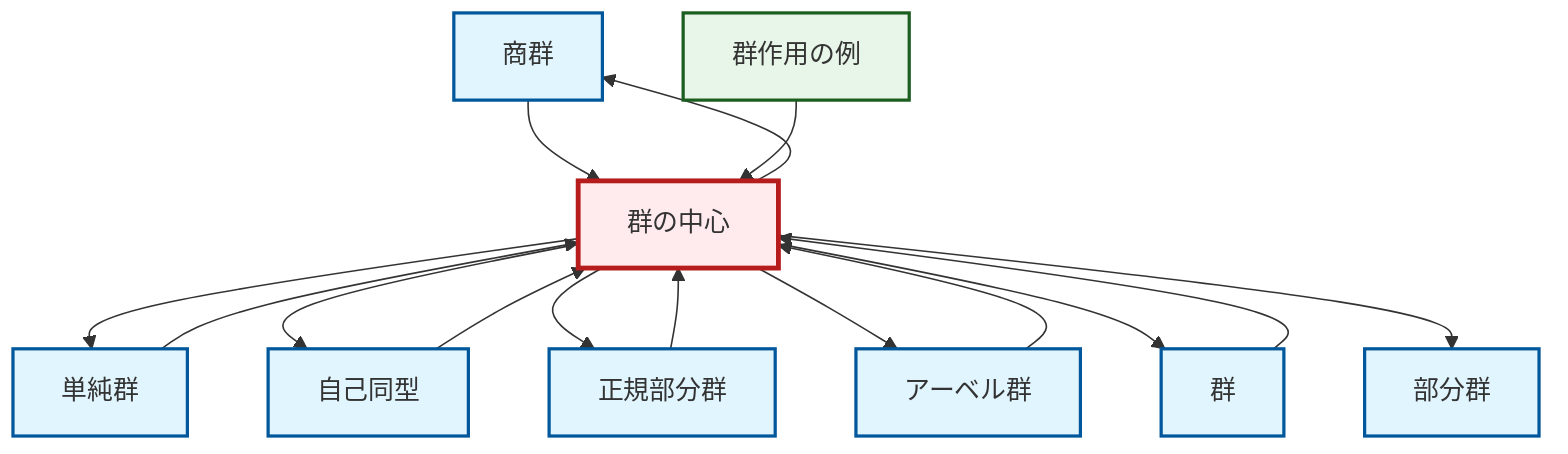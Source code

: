 graph TD
    classDef definition fill:#e1f5fe,stroke:#01579b,stroke-width:2px
    classDef theorem fill:#f3e5f5,stroke:#4a148c,stroke-width:2px
    classDef axiom fill:#fff3e0,stroke:#e65100,stroke-width:2px
    classDef example fill:#e8f5e9,stroke:#1b5e20,stroke-width:2px
    classDef current fill:#ffebee,stroke:#b71c1c,stroke-width:3px
    def-quotient-group["商群"]:::definition
    def-normal-subgroup["正規部分群"]:::definition
    def-center-of-group["群の中心"]:::definition
    def-simple-group["単純群"]:::definition
    def-group["群"]:::definition
    def-abelian-group["アーベル群"]:::definition
    def-automorphism["自己同型"]:::definition
    def-subgroup["部分群"]:::definition
    ex-group-action-examples["群作用の例"]:::example
    def-center-of-group --> def-simple-group
    def-center-of-group --> def-automorphism
    def-simple-group --> def-center-of-group
    def-center-of-group --> def-normal-subgroup
    def-center-of-group --> def-abelian-group
    def-abelian-group --> def-center-of-group
    def-automorphism --> def-center-of-group
    def-quotient-group --> def-center-of-group
    def-center-of-group --> def-group
    def-normal-subgroup --> def-center-of-group
    ex-group-action-examples --> def-center-of-group
    def-group --> def-center-of-group
    def-center-of-group --> def-quotient-group
    def-center-of-group --> def-subgroup
    class def-center-of-group current
